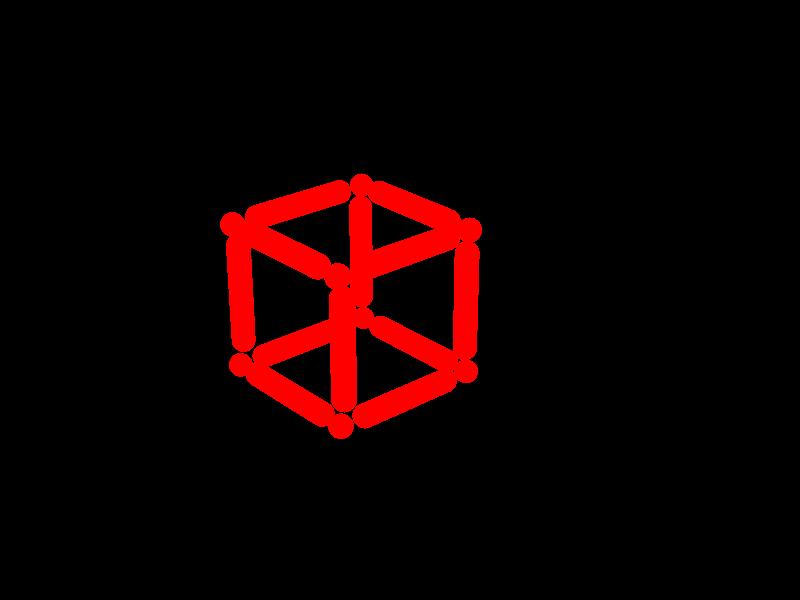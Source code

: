#include "colors.inc"
#include "textures.inc"
#include "shapes.inc"
#include "metals.inc"
#include "glass.inc"
#include "woods.inc"

global_settings {max_trace_level 1000}

camera {
//Some other interesting angles to look at the cube from in comments:
   location <-22, 16, -25>

//   location <-0.1, 0.3, -0.4>
//   location <-1, 3, -4>
//   location <-2, 6, -5>
//   location <0, 0, -35>

//If we want an animation:
//   location <clock * -22, clock * 16, clock * -25>

   direction <0, 0,  2.25>
   right x*1.33
   look_at <0,0,0>
}


 light_source {< -50, 25, -50> color rgb <1.0, 1.0, 1.0>
//Some parameters to play with in comments:

//    fade_distance Dist fade_power 2
//   area_light <-40, 0, -40>, <40, 0, 40>, 3, 3
//   adaptive 1
//   jitter
}

#declare LogoColor =
    pigment {
        color rgb <1.0, 0.0, 0.0>
    }

#declare LogoTexture =
        texture {
            LogoColor
            finish { specular 0.65 roughness 0.1 ambient 0.3 reflection 0.55 }
            translate x*1
            rotate <15, 10, 0>
            translate y*2
        }

#declare LEG_DIAMETER = 0.35;

#declare Leg =
union {

        sphere { <1.5, 1.5, -0.75>, LEG_DIAMETER
                texture { LogoTexture }
        }

        cylinder { <1.5, 1.5, -0.75>, <-1.5, 1.5, -0.75>, LEG_DIAMETER
                texture { LogoTexture }
        }

        sphere { <-1.5, 1.5, -0.75>, LEG_DIAMETER
                texture { LogoTexture }
        }
}

#declare DotLeg =
union {
        object { Leg }
        sphere { <2 + LEG_DIAMETER, 1.5, -0.75>, LEG_DIAMETER
                texture { LogoTexture }
                }
        sphere { <-2 + -LEG_DIAMETER, 1.5, -0.75>, LEG_DIAMETER
                texture { LogoTexture }
                }
        }

#declare VertLeg =
        object {
            Leg
            rotate <0,0,90>
        }

#declare HorizBox =
union {
        object {
           DotLeg
           translate <0, 0, 0.5>
       }
       object {
           Leg
           rotate <0, 90, 0>
           translate <-1.05 + -LEG_DIAMETER + -LEG_DIAMETER/2, 0, 2.1>
       }

       object {
           Leg
           rotate <0, 90, 0>
           translate <3.1, 0, 2.1>
           }
       object {
           DotLeg
           translate <0, 0, 5.17>
      }
}

#declare Logo =
union {

        object {
                HorizBox
                translate y*LEG_DIAMETER + y*LEG_DIAMETER
                translate y*-5.17
                }

        object {
                HorizBox
                translate y*0
                }

        object {
                VertLeg
                   translate <-LEG_DIAMETER*2, -LEG_DIAMETER + -LEG_DIAMETER, LEG_DIAMETER + LEG_DIAMETER/2>
                }


        object {
                VertLeg
                   translate <-LEG_DIAMETER*2, -LEG_DIAMETER + -LEG_DIAMETER , 5.17>
                }


         object {
                VertLeg
                   translate <3.8, -LEG_DIAMETER + -LEG_DIAMETER, LEG_DIAMETER + LEG_DIAMETER/2>
                }


        object {
                VertLeg
                   translate <3.8, -LEG_DIAMETER + -LEG_DIAMETER , 5.17>
                }
        }

#declare OTHERS =
union {
object {
        Logo
        translate <-10, 0, 0>
        }

object {
        Logo
        translate <-10, -10, 0>
        }

object {
        Logo
        translate <-10, -10, -10>
        }

object {
        Logo
        translate <10, 0, 0>
        }

object {
        Logo
        translate <10, -10, 0>
        }

object {
        Logo
        translate <10, 10, 10>
        }
        }


 object {
        Logo
        }
